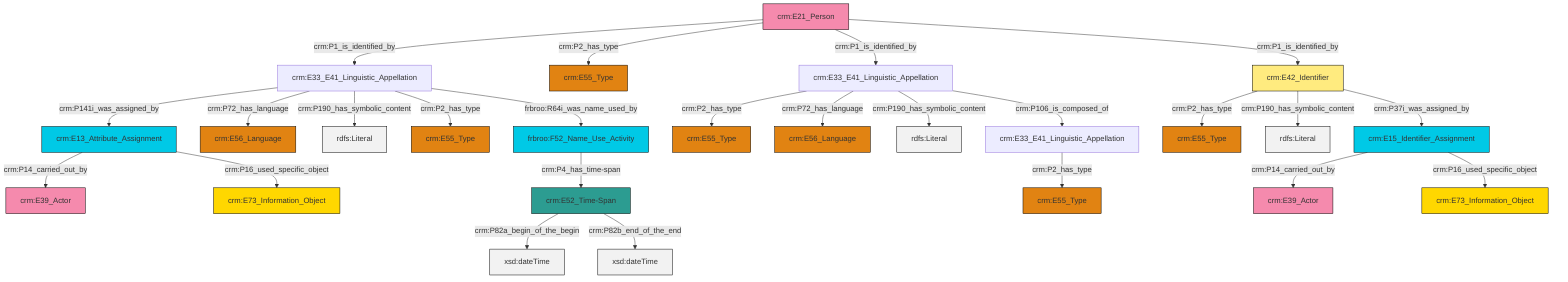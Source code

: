 graph TD
classDef Literal fill:#f2f2f2,stroke:#000000;
classDef CRM_Entity fill:#FFFFFF,stroke:#000000;
classDef Temporal_Entity fill:#00C9E6, stroke:#000000;
classDef Type fill:#E18312, stroke:#000000;
classDef Time-Span fill:#2C9C91, stroke:#000000;
classDef Appellation fill:#FFEB7F, stroke:#000000;
classDef Place fill:#008836, stroke:#000000;
classDef Persistent_Item fill:#B266B2, stroke:#000000;
classDef Conceptual_Object fill:#FFD700, stroke:#000000;
classDef Physical_Thing fill:#D2B48C, stroke:#000000;
classDef Actor fill:#f58aad, stroke:#000000;
classDef PC_Classes fill:#4ce600, stroke:#000000;
classDef Multi fill:#cccccc,stroke:#000000;

4["crm:E15_Identifier_Assignment"]:::Temporal_Entity -->|crm:P14_carried_out_by| 5["crm:E39_Actor"]:::Actor
13["crm:E13_Attribute_Assignment"]:::Temporal_Entity -->|crm:P14_carried_out_by| 14["crm:E39_Actor"]:::Actor
15["frbroo:F52_Name_Use_Activity"]:::Temporal_Entity -->|crm:P4_has_time-span| 16["crm:E52_Time-Span"]:::Time-Span
17["crm:E33_E41_Linguistic_Appellation"]:::Default -->|crm:P141i_was_assigned_by| 13["crm:E13_Attribute_Assignment"]:::Temporal_Entity
18["crm:E42_Identifier"]:::Appellation -->|crm:P2_has_type| 11["crm:E55_Type"]:::Type
21["crm:E33_E41_Linguistic_Appellation"]:::Default -->|crm:P2_has_type| 0["crm:E55_Type"]:::Type
21["crm:E33_E41_Linguistic_Appellation"]:::Default -->|crm:P72_has_language| 22["crm:E56_Language"]:::Type
8["crm:E21_Person"]:::Actor -->|crm:P1_is_identified_by| 17["crm:E33_E41_Linguistic_Appellation"]:::Default
8["crm:E21_Person"]:::Actor -->|crm:P2_has_type| 23["crm:E55_Type"]:::Type
17["crm:E33_E41_Linguistic_Appellation"]:::Default -->|crm:P72_has_language| 29["crm:E56_Language"]:::Type
4["crm:E15_Identifier_Assignment"]:::Temporal_Entity -->|crm:P16_used_specific_object| 19["crm:E73_Information_Object"]:::Conceptual_Object
17["crm:E33_E41_Linguistic_Appellation"]:::Default -->|crm:P190_has_symbolic_content| 33[rdfs:Literal]:::Literal
17["crm:E33_E41_Linguistic_Appellation"]:::Default -->|crm:P2_has_type| 34["crm:E55_Type"]:::Type
2["crm:E33_E41_Linguistic_Appellation"]:::Default -->|crm:P2_has_type| 6["crm:E55_Type"]:::Type
21["crm:E33_E41_Linguistic_Appellation"]:::Default -->|crm:P190_has_symbolic_content| 35[rdfs:Literal]:::Literal
8["crm:E21_Person"]:::Actor -->|crm:P1_is_identified_by| 21["crm:E33_E41_Linguistic_Appellation"]:::Default
16["crm:E52_Time-Span"]:::Time-Span -->|crm:P82a_begin_of_the_begin| 39[xsd:dateTime]:::Literal
16["crm:E52_Time-Span"]:::Time-Span -->|crm:P82b_end_of_the_end| 40[xsd:dateTime]:::Literal
18["crm:E42_Identifier"]:::Appellation -->|crm:P190_has_symbolic_content| 41[rdfs:Literal]:::Literal
18["crm:E42_Identifier"]:::Appellation -->|crm:P37i_was_assigned_by| 4["crm:E15_Identifier_Assignment"]:::Temporal_Entity
8["crm:E21_Person"]:::Actor -->|crm:P1_is_identified_by| 18["crm:E42_Identifier"]:::Appellation
17["crm:E33_E41_Linguistic_Appellation"]:::Default -->|frbroo:R64i_was_name_used_by| 15["frbroo:F52_Name_Use_Activity"]:::Temporal_Entity
13["crm:E13_Attribute_Assignment"]:::Temporal_Entity -->|crm:P16_used_specific_object| 37["crm:E73_Information_Object"]:::Conceptual_Object
21["crm:E33_E41_Linguistic_Appellation"]:::Default -->|crm:P106_is_composed_of| 2["crm:E33_E41_Linguistic_Appellation"]:::Default
